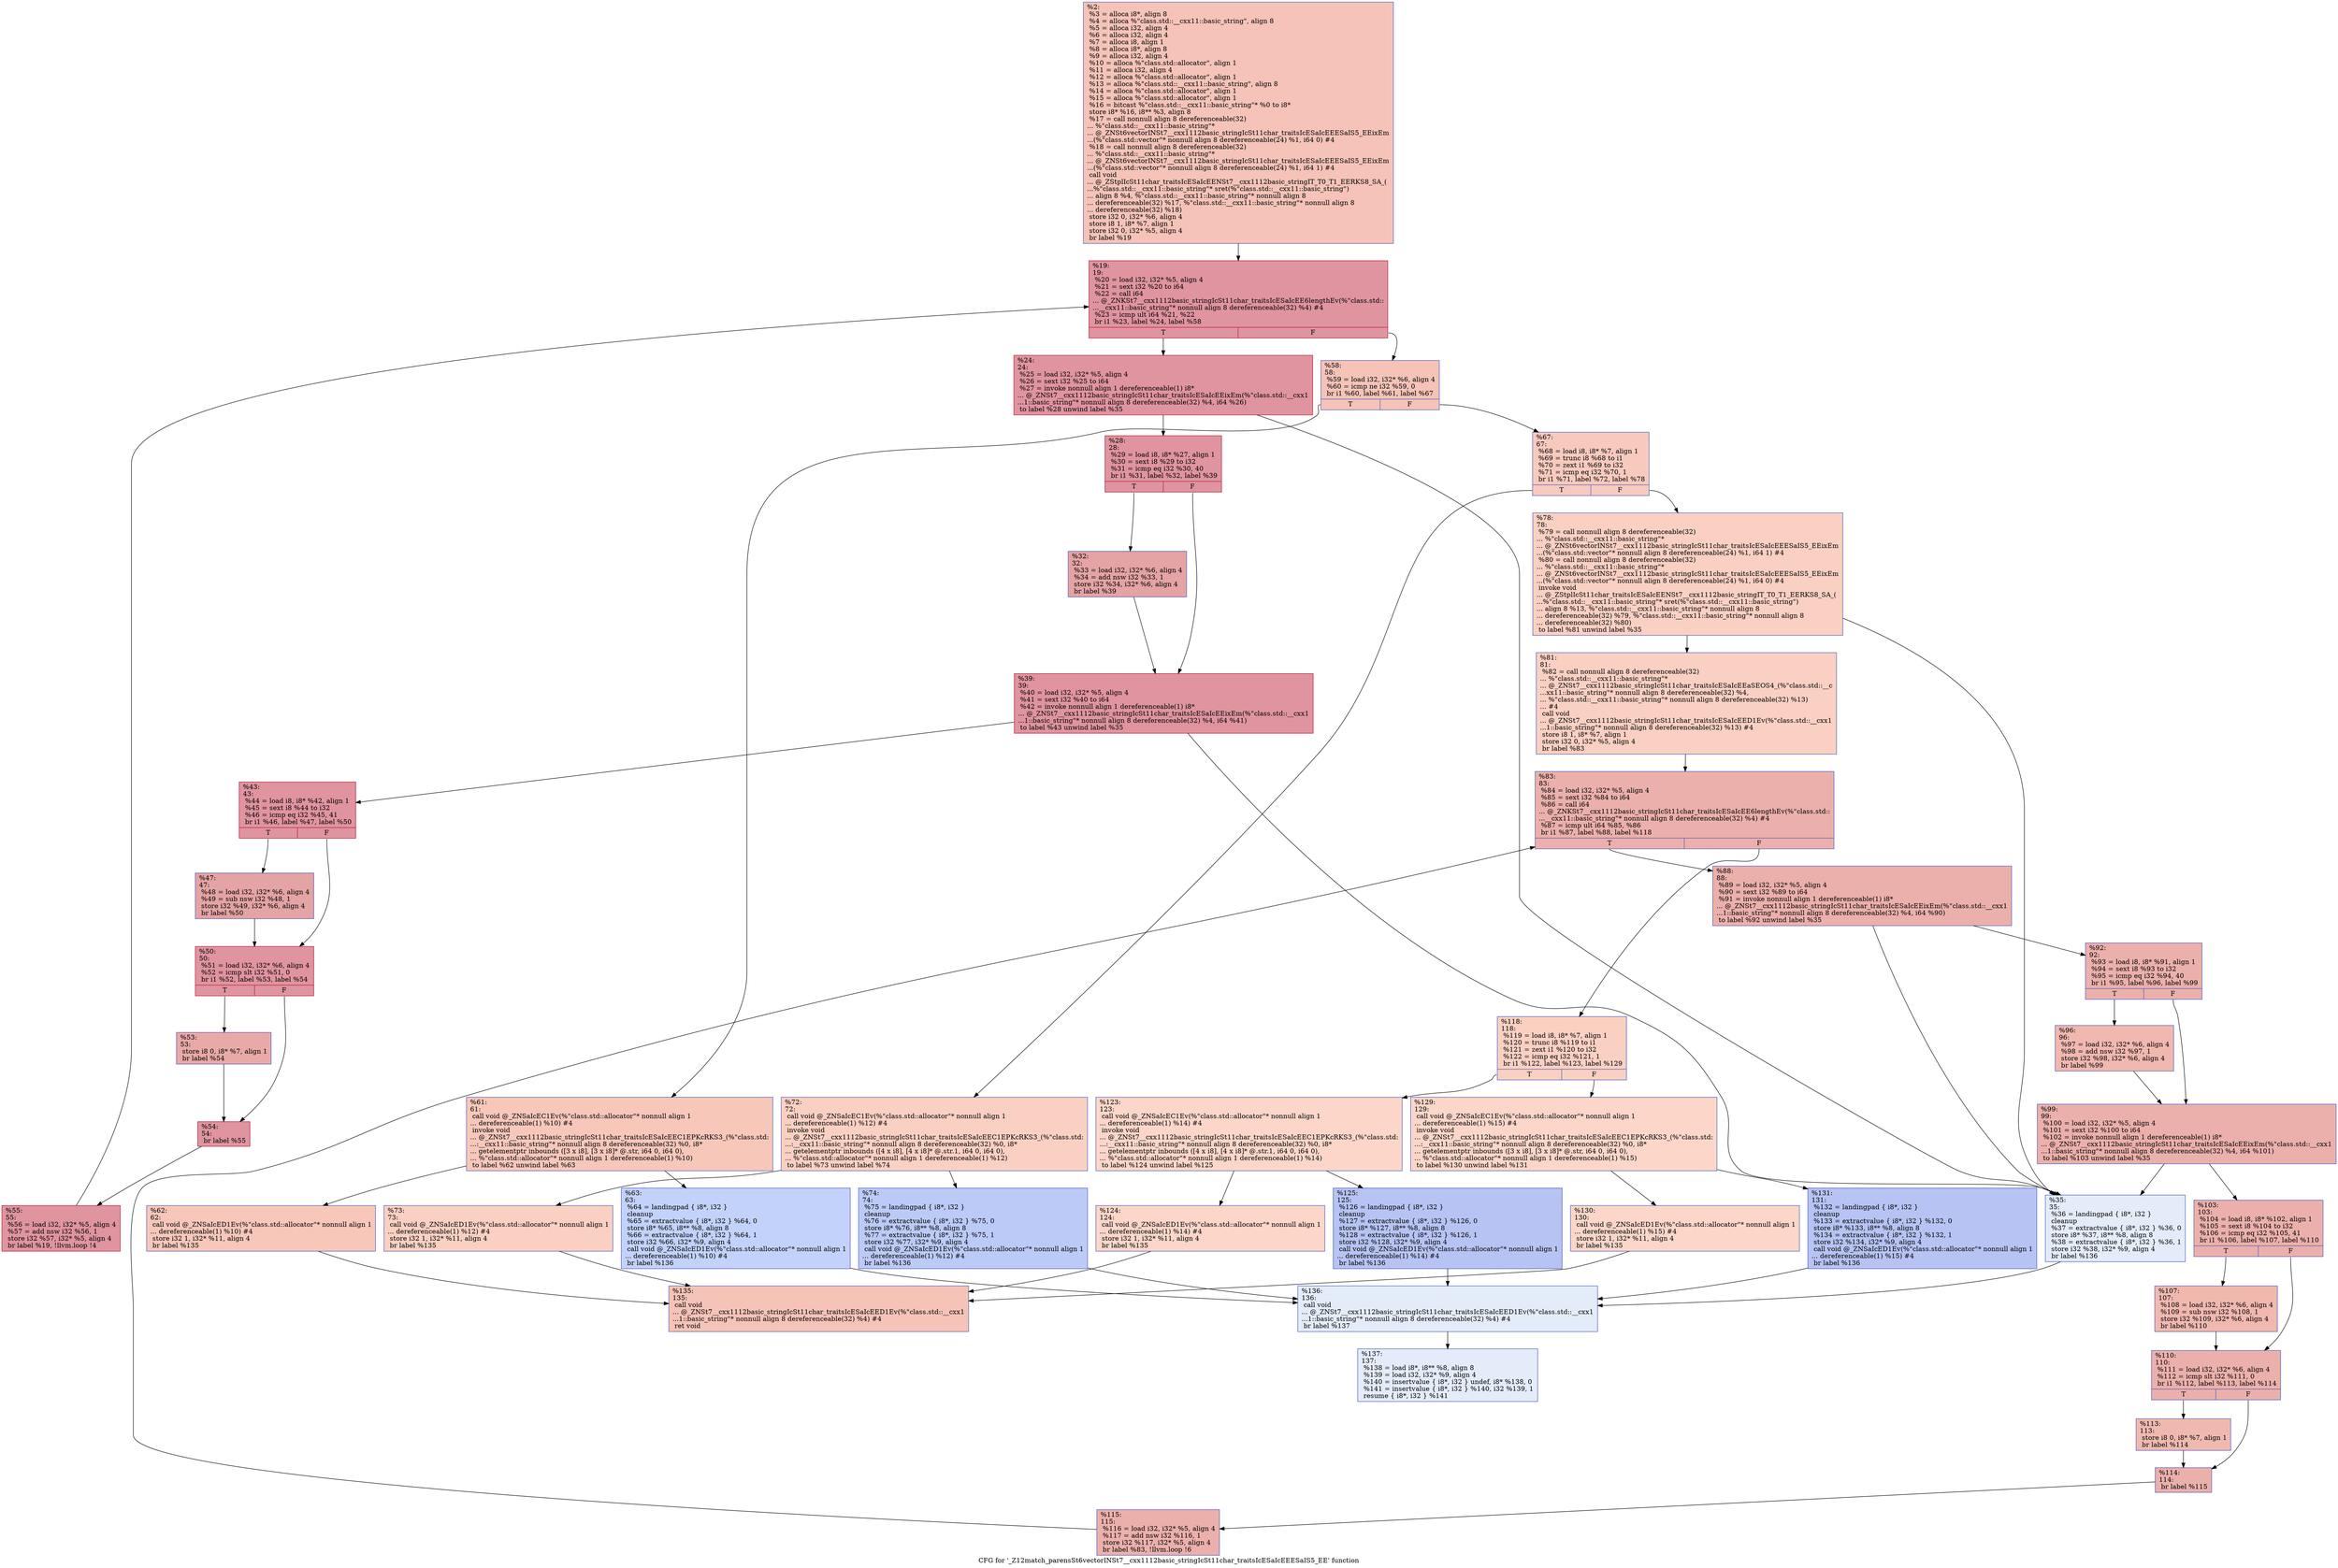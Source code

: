 digraph "CFG for '_Z12match_parensSt6vectorINSt7__cxx1112basic_stringIcSt11char_traitsIcESaIcEEESaIS5_EE' function" {
	label="CFG for '_Z12match_parensSt6vectorINSt7__cxx1112basic_stringIcSt11char_traitsIcESaIcEEESaIS5_EE' function";

	Node0x564924dc1870 [shape=record,color="#3d50c3ff", style=filled, fillcolor="#e8765c70",label="{%2:\l  %3 = alloca i8*, align 8\l  %4 = alloca %\"class.std::__cxx11::basic_string\", align 8\l  %5 = alloca i32, align 4\l  %6 = alloca i32, align 4\l  %7 = alloca i8, align 1\l  %8 = alloca i8*, align 8\l  %9 = alloca i32, align 4\l  %10 = alloca %\"class.std::allocator\", align 1\l  %11 = alloca i32, align 4\l  %12 = alloca %\"class.std::allocator\", align 1\l  %13 = alloca %\"class.std::__cxx11::basic_string\", align 8\l  %14 = alloca %\"class.std::allocator\", align 1\l  %15 = alloca %\"class.std::allocator\", align 1\l  %16 = bitcast %\"class.std::__cxx11::basic_string\"* %0 to i8*\l  store i8* %16, i8** %3, align 8\l  %17 = call nonnull align 8 dereferenceable(32)\l... %\"class.std::__cxx11::basic_string\"*\l... @_ZNSt6vectorINSt7__cxx1112basic_stringIcSt11char_traitsIcESaIcEEESaIS5_EEixEm\l...(%\"class.std::vector\"* nonnull align 8 dereferenceable(24) %1, i64 0) #4\l  %18 = call nonnull align 8 dereferenceable(32)\l... %\"class.std::__cxx11::basic_string\"*\l... @_ZNSt6vectorINSt7__cxx1112basic_stringIcSt11char_traitsIcESaIcEEESaIS5_EEixEm\l...(%\"class.std::vector\"* nonnull align 8 dereferenceable(24) %1, i64 1) #4\l  call void\l... @_ZStplIcSt11char_traitsIcESaIcEENSt7__cxx1112basic_stringIT_T0_T1_EERKS8_SA_(\l...%\"class.std::__cxx11::basic_string\"* sret(%\"class.std::__cxx11::basic_string\")\l... align 8 %4, %\"class.std::__cxx11::basic_string\"* nonnull align 8\l... dereferenceable(32) %17, %\"class.std::__cxx11::basic_string\"* nonnull align 8\l... dereferenceable(32) %18)\l  store i32 0, i32* %6, align 4\l  store i8 1, i8* %7, align 1\l  store i32 0, i32* %5, align 4\l  br label %19\l}"];
	Node0x564924dc1870 -> Node0x564924dc2f00;
	Node0x564924dc2f00 [shape=record,color="#b70d28ff", style=filled, fillcolor="#b70d2870",label="{%19:\l19:                                               \l  %20 = load i32, i32* %5, align 4\l  %21 = sext i32 %20 to i64\l  %22 = call i64\l... @_ZNKSt7__cxx1112basic_stringIcSt11char_traitsIcESaIcEE6lengthEv(%\"class.std::\l...__cxx11::basic_string\"* nonnull align 8 dereferenceable(32) %4) #4\l  %23 = icmp ult i64 %21, %22\l  br i1 %23, label %24, label %58\l|{<s0>T|<s1>F}}"];
	Node0x564924dc2f00:s0 -> Node0x564924dc30a0;
	Node0x564924dc2f00:s1 -> Node0x564924dc3380;
	Node0x564924dc30a0 [shape=record,color="#b70d28ff", style=filled, fillcolor="#b70d2870",label="{%24:\l24:                                               \l  %25 = load i32, i32* %5, align 4\l  %26 = sext i32 %25 to i64\l  %27 = invoke nonnull align 1 dereferenceable(1) i8*\l... @_ZNSt7__cxx1112basic_stringIcSt11char_traitsIcESaIcEEixEm(%\"class.std::__cxx1\l...1::basic_string\"* nonnull align 8 dereferenceable(32) %4, i64 %26)\l          to label %28 unwind label %35\l}"];
	Node0x564924dc30a0 -> Node0x564924dc35f0;
	Node0x564924dc30a0 -> Node0x564924dc3640;
	Node0x564924dc35f0 [shape=record,color="#b70d28ff", style=filled, fillcolor="#b70d2870",label="{%28:\l28:                                               \l  %29 = load i8, i8* %27, align 1\l  %30 = sext i8 %29 to i32\l  %31 = icmp eq i32 %30, 40\l  br i1 %31, label %32, label %39\l|{<s0>T|<s1>F}}"];
	Node0x564924dc35f0:s0 -> Node0x564924dc35a0;
	Node0x564924dc35f0:s1 -> Node0x564924dc3ba0;
	Node0x564924dc35a0 [shape=record,color="#3d50c3ff", style=filled, fillcolor="#c32e3170",label="{%32:\l32:                                               \l  %33 = load i32, i32* %6, align 4\l  %34 = add nsw i32 %33, 1\l  store i32 %34, i32* %6, align 4\l  br label %39\l}"];
	Node0x564924dc35a0 -> Node0x564924dc3ba0;
	Node0x564924dc3640 [shape=record,color="#3d50c3ff", style=filled, fillcolor="#c1d4f470",label="{%35:\l35:                                               \l  %36 = landingpad \{ i8*, i32 \}\l          cleanup\l  %37 = extractvalue \{ i8*, i32 \} %36, 0\l  store i8* %37, i8** %8, align 8\l  %38 = extractvalue \{ i8*, i32 \} %36, 1\l  store i32 %38, i32* %9, align 4\l  br label %136\l}"];
	Node0x564924dc3640 -> Node0x564924dc4590;
	Node0x564924dc3ba0 [shape=record,color="#b70d28ff", style=filled, fillcolor="#b70d2870",label="{%39:\l39:                                               \l  %40 = load i32, i32* %5, align 4\l  %41 = sext i32 %40 to i64\l  %42 = invoke nonnull align 1 dereferenceable(1) i8*\l... @_ZNSt7__cxx1112basic_stringIcSt11char_traitsIcESaIcEEixEm(%\"class.std::__cxx1\l...1::basic_string\"* nonnull align 8 dereferenceable(32) %4, i64 %41)\l          to label %43 unwind label %35\l}"];
	Node0x564924dc3ba0 -> Node0x564924dc4780;
	Node0x564924dc3ba0 -> Node0x564924dc3640;
	Node0x564924dc4780 [shape=record,color="#b70d28ff", style=filled, fillcolor="#b70d2870",label="{%43:\l43:                                               \l  %44 = load i8, i8* %42, align 1\l  %45 = sext i8 %44 to i32\l  %46 = icmp eq i32 %45, 41\l  br i1 %46, label %47, label %50\l|{<s0>T|<s1>F}}"];
	Node0x564924dc4780:s0 -> Node0x564924dc4730;
	Node0x564924dc4780:s1 -> Node0x564924dc4ae0;
	Node0x564924dc4730 [shape=record,color="#3d50c3ff", style=filled, fillcolor="#c32e3170",label="{%47:\l47:                                               \l  %48 = load i32, i32* %6, align 4\l  %49 = sub nsw i32 %48, 1\l  store i32 %49, i32* %6, align 4\l  br label %50\l}"];
	Node0x564924dc4730 -> Node0x564924dc4ae0;
	Node0x564924dc4ae0 [shape=record,color="#b70d28ff", style=filled, fillcolor="#b70d2870",label="{%50:\l50:                                               \l  %51 = load i32, i32* %6, align 4\l  %52 = icmp slt i32 %51, 0\l  br i1 %52, label %53, label %54\l|{<s0>T|<s1>F}}"];
	Node0x564924dc4ae0:s0 -> Node0x564924dc4ee0;
	Node0x564924dc4ae0:s1 -> Node0x564924dc4f30;
	Node0x564924dc4ee0 [shape=record,color="#3d50c3ff", style=filled, fillcolor="#ca3b3770",label="{%53:\l53:                                               \l  store i8 0, i8* %7, align 1\l  br label %54\l}"];
	Node0x564924dc4ee0 -> Node0x564924dc4f30;
	Node0x564924dc4f30 [shape=record,color="#b70d28ff", style=filled, fillcolor="#b70d2870",label="{%54:\l54:                                               \l  br label %55\l}"];
	Node0x564924dc4f30 -> Node0x564924dc5160;
	Node0x564924dc5160 [shape=record,color="#b70d28ff", style=filled, fillcolor="#b70d2870",label="{%55:\l55:                                               \l  %56 = load i32, i32* %5, align 4\l  %57 = add nsw i32 %56, 1\l  store i32 %57, i32* %5, align 4\l  br label %19, !llvm.loop !4\l}"];
	Node0x564924dc5160 -> Node0x564924dc2f00;
	Node0x564924dc3380 [shape=record,color="#3d50c3ff", style=filled, fillcolor="#e8765c70",label="{%58:\l58:                                               \l  %59 = load i32, i32* %6, align 4\l  %60 = icmp ne i32 %59, 0\l  br i1 %60, label %61, label %67\l|{<s0>T|<s1>F}}"];
	Node0x564924dc3380:s0 -> Node0x564924dc5fb0;
	Node0x564924dc3380:s1 -> Node0x564924dc6000;
	Node0x564924dc5fb0 [shape=record,color="#3d50c3ff", style=filled, fillcolor="#ec7f6370",label="{%61:\l61:                                               \l  call void @_ZNSaIcEC1Ev(%\"class.std::allocator\"* nonnull align 1\l... dereferenceable(1) %10) #4\l  invoke void\l... @_ZNSt7__cxx1112basic_stringIcSt11char_traitsIcESaIcEEC1EPKcRKS3_(%\"class.std:\l...:__cxx11::basic_string\"* nonnull align 8 dereferenceable(32) %0, i8*\l... getelementptr inbounds ([3 x i8], [3 x i8]* @.str, i64 0, i64 0),\l... %\"class.std::allocator\"* nonnull align 1 dereferenceable(1) %10)\l          to label %62 unwind label %63\l}"];
	Node0x564924dc5fb0 -> Node0x564924dc6450;
	Node0x564924dc5fb0 -> Node0x564924dc64a0;
	Node0x564924dc6450 [shape=record,color="#3d50c3ff", style=filled, fillcolor="#ec7f6370",label="{%62:\l62:                                               \l  call void @_ZNSaIcED1Ev(%\"class.std::allocator\"* nonnull align 1\l... dereferenceable(1) %10) #4\l  store i32 1, i32* %11, align 4\l  br label %135\l}"];
	Node0x564924dc6450 -> Node0x564924dc6a80;
	Node0x564924dc64a0 [shape=record,color="#3d50c3ff", style=filled, fillcolor="#779af770",label="{%63:\l63:                                               \l  %64 = landingpad \{ i8*, i32 \}\l          cleanup\l  %65 = extractvalue \{ i8*, i32 \} %64, 0\l  store i8* %65, i8** %8, align 8\l  %66 = extractvalue \{ i8*, i32 \} %64, 1\l  store i32 %66, i32* %9, align 4\l  call void @_ZNSaIcED1Ev(%\"class.std::allocator\"* nonnull align 1\l... dereferenceable(1) %10) #4\l  br label %136\l}"];
	Node0x564924dc64a0 -> Node0x564924dc4590;
	Node0x564924dc6000 [shape=record,color="#3d50c3ff", style=filled, fillcolor="#ef886b70",label="{%67:\l67:                                               \l  %68 = load i8, i8* %7, align 1\l  %69 = trunc i8 %68 to i1\l  %70 = zext i1 %69 to i32\l  %71 = icmp eq i32 %70, 1\l  br i1 %71, label %72, label %78\l|{<s0>T|<s1>F}}"];
	Node0x564924dc6000:s0 -> Node0x564924dc7560;
	Node0x564924dc6000:s1 -> Node0x564924dc75b0;
	Node0x564924dc7560 [shape=record,color="#3d50c3ff", style=filled, fillcolor="#f3947570",label="{%72:\l72:                                               \l  call void @_ZNSaIcEC1Ev(%\"class.std::allocator\"* nonnull align 1\l... dereferenceable(1) %12) #4\l  invoke void\l... @_ZNSt7__cxx1112basic_stringIcSt11char_traitsIcESaIcEEC1EPKcRKS3_(%\"class.std:\l...:__cxx11::basic_string\"* nonnull align 8 dereferenceable(32) %0, i8*\l... getelementptr inbounds ([4 x i8], [4 x i8]* @.str.1, i64 0, i64 0),\l... %\"class.std::allocator\"* nonnull align 1 dereferenceable(1) %12)\l          to label %73 unwind label %74\l}"];
	Node0x564924dc7560 -> Node0x564924dc78a0;
	Node0x564924dc7560 -> Node0x564924dc78f0;
	Node0x564924dc78a0 [shape=record,color="#3d50c3ff", style=filled, fillcolor="#f3947570",label="{%73:\l73:                                               \l  call void @_ZNSaIcED1Ev(%\"class.std::allocator\"* nonnull align 1\l... dereferenceable(1) %12) #4\l  store i32 1, i32* %11, align 4\l  br label %135\l}"];
	Node0x564924dc78a0 -> Node0x564924dc6a80;
	Node0x564924dc78f0 [shape=record,color="#3d50c3ff", style=filled, fillcolor="#6687ed70",label="{%74:\l74:                                               \l  %75 = landingpad \{ i8*, i32 \}\l          cleanup\l  %76 = extractvalue \{ i8*, i32 \} %75, 0\l  store i8* %76, i8** %8, align 8\l  %77 = extractvalue \{ i8*, i32 \} %75, 1\l  store i32 %77, i32* %9, align 4\l  call void @_ZNSaIcED1Ev(%\"class.std::allocator\"* nonnull align 1\l... dereferenceable(1) %12) #4\l  br label %136\l}"];
	Node0x564924dc78f0 -> Node0x564924dc4590;
	Node0x564924dc75b0 [shape=record,color="#3d50c3ff", style=filled, fillcolor="#f3947570",label="{%78:\l78:                                               \l  %79 = call nonnull align 8 dereferenceable(32)\l... %\"class.std::__cxx11::basic_string\"*\l... @_ZNSt6vectorINSt7__cxx1112basic_stringIcSt11char_traitsIcESaIcEEESaIS5_EEixEm\l...(%\"class.std::vector\"* nonnull align 8 dereferenceable(24) %1, i64 1) #4\l  %80 = call nonnull align 8 dereferenceable(32)\l... %\"class.std::__cxx11::basic_string\"*\l... @_ZNSt6vectorINSt7__cxx1112basic_stringIcSt11char_traitsIcESaIcEEESaIS5_EEixEm\l...(%\"class.std::vector\"* nonnull align 8 dereferenceable(24) %1, i64 0) #4\l  invoke void\l... @_ZStplIcSt11char_traitsIcESaIcEENSt7__cxx1112basic_stringIT_T0_T1_EERKS8_SA_(\l...%\"class.std::__cxx11::basic_string\"* sret(%\"class.std::__cxx11::basic_string\")\l... align 8 %13, %\"class.std::__cxx11::basic_string\"* nonnull align 8\l... dereferenceable(32) %79, %\"class.std::__cxx11::basic_string\"* nonnull align 8\l... dereferenceable(32) %80)\l          to label %81 unwind label %35\l}"];
	Node0x564924dc75b0 -> Node0x564924dc8450;
	Node0x564924dc75b0 -> Node0x564924dc3640;
	Node0x564924dc8450 [shape=record,color="#3d50c3ff", style=filled, fillcolor="#f3947570",label="{%81:\l81:                                               \l  %82 = call nonnull align 8 dereferenceable(32)\l... %\"class.std::__cxx11::basic_string\"*\l... @_ZNSt7__cxx1112basic_stringIcSt11char_traitsIcESaIcEEaSEOS4_(%\"class.std::__c\l...xx11::basic_string\"* nonnull align 8 dereferenceable(32) %4,\l... %\"class.std::__cxx11::basic_string\"* nonnull align 8 dereferenceable(32) %13)\l... #4\l  call void\l... @_ZNSt7__cxx1112basic_stringIcSt11char_traitsIcESaIcEED1Ev(%\"class.std::__cxx1\l...1::basic_string\"* nonnull align 8 dereferenceable(32) %13) #4\l  store i8 1, i8* %7, align 1\l  store i32 0, i32* %5, align 4\l  br label %83\l}"];
	Node0x564924dc8450 -> Node0x564924dc8610;
	Node0x564924dc8610 [shape=record,color="#3d50c3ff", style=filled, fillcolor="#d24b4070",label="{%83:\l83:                                               \l  %84 = load i32, i32* %5, align 4\l  %85 = sext i32 %84 to i64\l  %86 = call i64\l... @_ZNKSt7__cxx1112basic_stringIcSt11char_traitsIcESaIcEE6lengthEv(%\"class.std::\l...__cxx11::basic_string\"* nonnull align 8 dereferenceable(32) %4) #4\l  %87 = icmp ult i64 %85, %86\l  br i1 %87, label %88, label %118\l|{<s0>T|<s1>F}}"];
	Node0x564924dc8610:s0 -> Node0x564924dc8ce0;
	Node0x564924dc8610:s1 -> Node0x564924dc8ed0;
	Node0x564924dc8ce0 [shape=record,color="#3d50c3ff", style=filled, fillcolor="#d24b4070",label="{%88:\l88:                                               \l  %89 = load i32, i32* %5, align 4\l  %90 = sext i32 %89 to i64\l  %91 = invoke nonnull align 1 dereferenceable(1) i8*\l... @_ZNSt7__cxx1112basic_stringIcSt11char_traitsIcESaIcEEixEm(%\"class.std::__cxx1\l...1::basic_string\"* nonnull align 8 dereferenceable(32) %4, i64 %90)\l          to label %92 unwind label %35\l}"];
	Node0x564924dc8ce0 -> Node0x564924dc9100;
	Node0x564924dc8ce0 -> Node0x564924dc3640;
	Node0x564924dc9100 [shape=record,color="#3d50c3ff", style=filled, fillcolor="#d24b4070",label="{%92:\l92:                                               \l  %93 = load i8, i8* %91, align 1\l  %94 = sext i8 %93 to i32\l  %95 = icmp eq i32 %94, 40\l  br i1 %95, label %96, label %99\l|{<s0>T|<s1>F}}"];
	Node0x564924dc9100:s0 -> Node0x564924dc90b0;
	Node0x564924dc9100:s1 -> Node0x564924dc9430;
	Node0x564924dc90b0 [shape=record,color="#3d50c3ff", style=filled, fillcolor="#dc5d4a70",label="{%96:\l96:                                               \l  %97 = load i32, i32* %6, align 4\l  %98 = add nsw i32 %97, 1\l  store i32 %98, i32* %6, align 4\l  br label %99\l}"];
	Node0x564924dc90b0 -> Node0x564924dc9430;
	Node0x564924dc9430 [shape=record,color="#3d50c3ff", style=filled, fillcolor="#d24b4070",label="{%99:\l99:                                               \l  %100 = load i32, i32* %5, align 4\l  %101 = sext i32 %100 to i64\l  %102 = invoke nonnull align 1 dereferenceable(1) i8*\l... @_ZNSt7__cxx1112basic_stringIcSt11char_traitsIcESaIcEEixEm(%\"class.std::__cxx1\l...1::basic_string\"* nonnull align 8 dereferenceable(32) %4, i64 %101)\l          to label %103 unwind label %35\l}"];
	Node0x564924dc9430 -> Node0x564924dc9860;
	Node0x564924dc9430 -> Node0x564924dc3640;
	Node0x564924dc9860 [shape=record,color="#3d50c3ff", style=filled, fillcolor="#d24b4070",label="{%103:\l103:                                              \l  %104 = load i8, i8* %102, align 1\l  %105 = sext i8 %104 to i32\l  %106 = icmp eq i32 %105, 41\l  br i1 %106, label %107, label %110\l|{<s0>T|<s1>F}}"];
	Node0x564924dc9860:s0 -> Node0x564924dc9810;
	Node0x564924dc9860:s1 -> Node0x564924dc9b70;
	Node0x564924dc9810 [shape=record,color="#3d50c3ff", style=filled, fillcolor="#dc5d4a70",label="{%107:\l107:                                              \l  %108 = load i32, i32* %6, align 4\l  %109 = sub nsw i32 %108, 1\l  store i32 %109, i32* %6, align 4\l  br label %110\l}"];
	Node0x564924dc9810 -> Node0x564924dc9b70;
	Node0x564924dc9b70 [shape=record,color="#3d50c3ff", style=filled, fillcolor="#d24b4070",label="{%110:\l110:                                              \l  %111 = load i32, i32* %6, align 4\l  %112 = icmp slt i32 %111, 0\l  br i1 %112, label %113, label %114\l|{<s0>T|<s1>F}}"];
	Node0x564924dc9b70:s0 -> Node0x564924dc9f70;
	Node0x564924dc9b70:s1 -> Node0x564924dc9fc0;
	Node0x564924dc9f70 [shape=record,color="#3d50c3ff", style=filled, fillcolor="#de614d70",label="{%113:\l113:                                              \l  store i8 0, i8* %7, align 1\l  br label %114\l}"];
	Node0x564924dc9f70 -> Node0x564924dc9fc0;
	Node0x564924dc9fc0 [shape=record,color="#3d50c3ff", style=filled, fillcolor="#d24b4070",label="{%114:\l114:                                              \l  br label %115\l}"];
	Node0x564924dc9fc0 -> Node0x564924dca1c0;
	Node0x564924dca1c0 [shape=record,color="#3d50c3ff", style=filled, fillcolor="#d24b4070",label="{%115:\l115:                                              \l  %116 = load i32, i32* %5, align 4\l  %117 = add nsw i32 %116, 1\l  store i32 %117, i32* %5, align 4\l  br label %83, !llvm.loop !6\l}"];
	Node0x564924dca1c0 -> Node0x564924dc8610;
	Node0x564924dc8ed0 [shape=record,color="#3d50c3ff", style=filled, fillcolor="#f3947570",label="{%118:\l118:                                              \l  %119 = load i8, i8* %7, align 1\l  %120 = trunc i8 %119 to i1\l  %121 = zext i1 %120 to i32\l  %122 = icmp eq i32 %121, 1\l  br i1 %122, label %123, label %129\l|{<s0>T|<s1>F}}"];
	Node0x564924dc8ed0:s0 -> Node0x564924dca6e0;
	Node0x564924dc8ed0:s1 -> Node0x564924dca730;
	Node0x564924dca6e0 [shape=record,color="#3d50c3ff", style=filled, fillcolor="#f6a38570",label="{%123:\l123:                                              \l  call void @_ZNSaIcEC1Ev(%\"class.std::allocator\"* nonnull align 1\l... dereferenceable(1) %14) #4\l  invoke void\l... @_ZNSt7__cxx1112basic_stringIcSt11char_traitsIcESaIcEEC1EPKcRKS3_(%\"class.std:\l...:__cxx11::basic_string\"* nonnull align 8 dereferenceable(32) %0, i8*\l... getelementptr inbounds ([4 x i8], [4 x i8]* @.str.1, i64 0, i64 0),\l... %\"class.std::allocator\"* nonnull align 1 dereferenceable(1) %14)\l          to label %124 unwind label %125\l}"];
	Node0x564924dca6e0 -> Node0x564924dca9d0;
	Node0x564924dca6e0 -> Node0x564924dcaa20;
	Node0x564924dca9d0 [shape=record,color="#3d50c3ff", style=filled, fillcolor="#f6a38570",label="{%124:\l124:                                              \l  call void @_ZNSaIcED1Ev(%\"class.std::allocator\"* nonnull align 1\l... dereferenceable(1) %14) #4\l  store i32 1, i32* %11, align 4\l  br label %135\l}"];
	Node0x564924dca9d0 -> Node0x564924dc6a80;
	Node0x564924dcaa20 [shape=record,color="#3d50c3ff", style=filled, fillcolor="#5977e370",label="{%125:\l125:                                              \l  %126 = landingpad \{ i8*, i32 \}\l          cleanup\l  %127 = extractvalue \{ i8*, i32 \} %126, 0\l  store i8* %127, i8** %8, align 8\l  %128 = extractvalue \{ i8*, i32 \} %126, 1\l  store i32 %128, i32* %9, align 4\l  call void @_ZNSaIcED1Ev(%\"class.std::allocator\"* nonnull align 1\l... dereferenceable(1) %14) #4\l  br label %136\l}"];
	Node0x564924dcaa20 -> Node0x564924dc4590;
	Node0x564924dca730 [shape=record,color="#3d50c3ff", style=filled, fillcolor="#f6a38570",label="{%129:\l129:                                              \l  call void @_ZNSaIcEC1Ev(%\"class.std::allocator\"* nonnull align 1\l... dereferenceable(1) %15) #4\l  invoke void\l... @_ZNSt7__cxx1112basic_stringIcSt11char_traitsIcESaIcEEC1EPKcRKS3_(%\"class.std:\l...:__cxx11::basic_string\"* nonnull align 8 dereferenceable(32) %0, i8*\l... getelementptr inbounds ([3 x i8], [3 x i8]* @.str, i64 0, i64 0),\l... %\"class.std::allocator\"* nonnull align 1 dereferenceable(1) %15)\l          to label %130 unwind label %131\l}"];
	Node0x564924dca730 -> Node0x564924dcbbb0;
	Node0x564924dca730 -> Node0x564924dcbc00;
	Node0x564924dcbbb0 [shape=record,color="#3d50c3ff", style=filled, fillcolor="#f6a38570",label="{%130:\l130:                                              \l  call void @_ZNSaIcED1Ev(%\"class.std::allocator\"* nonnull align 1\l... dereferenceable(1) %15) #4\l  store i32 1, i32* %11, align 4\l  br label %135\l}"];
	Node0x564924dcbbb0 -> Node0x564924dc6a80;
	Node0x564924dcbc00 [shape=record,color="#3d50c3ff", style=filled, fillcolor="#5977e370",label="{%131:\l131:                                              \l  %132 = landingpad \{ i8*, i32 \}\l          cleanup\l  %133 = extractvalue \{ i8*, i32 \} %132, 0\l  store i8* %133, i8** %8, align 8\l  %134 = extractvalue \{ i8*, i32 \} %132, 1\l  store i32 %134, i32* %9, align 4\l  call void @_ZNSaIcED1Ev(%\"class.std::allocator\"* nonnull align 1\l... dereferenceable(1) %15) #4\l  br label %136\l}"];
	Node0x564924dcbc00 -> Node0x564924dc4590;
	Node0x564924dc6a80 [shape=record,color="#3d50c3ff", style=filled, fillcolor="#e8765c70",label="{%135:\l135:                                              \l  call void\l... @_ZNSt7__cxx1112basic_stringIcSt11char_traitsIcESaIcEED1Ev(%\"class.std::__cxx1\l...1::basic_string\"* nonnull align 8 dereferenceable(32) %4) #4\l  ret void\l}"];
	Node0x564924dc4590 [shape=record,color="#3d50c3ff", style=filled, fillcolor="#c1d4f470",label="{%136:\l136:                                              \l  call void\l... @_ZNSt7__cxx1112basic_stringIcSt11char_traitsIcESaIcEED1Ev(%\"class.std::__cxx1\l...1::basic_string\"* nonnull align 8 dereferenceable(32) %4) #4\l  br label %137\l}"];
	Node0x564924dc4590 -> Node0x564924dcc510;
	Node0x564924dcc510 [shape=record,color="#3d50c3ff", style=filled, fillcolor="#c1d4f470",label="{%137:\l137:                                              \l  %138 = load i8*, i8** %8, align 8\l  %139 = load i32, i32* %9, align 4\l  %140 = insertvalue \{ i8*, i32 \} undef, i8* %138, 0\l  %141 = insertvalue \{ i8*, i32 \} %140, i32 %139, 1\l  resume \{ i8*, i32 \} %141\l}"];
}
